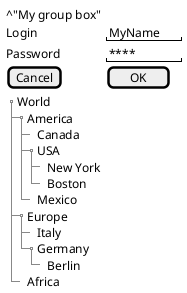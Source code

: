 @startsalt
{
^"My group box"
  Login    | "MyName   "
  Password | "****     "
  [Cancel] | [  OK   ]

  {
  {T
 + World
 ++ America
 +++ Canada
 +++ USA
 ++++ New York
 ++++ Boston
 +++ Mexico
 ++ Europe
 +++ Italy
 +++ Germany
 ++++ Berlin
 ++ Africa
}
  }
}
@endsalt